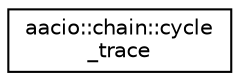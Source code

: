 digraph "Graphical Class Hierarchy"
{
  edge [fontname="Helvetica",fontsize="10",labelfontname="Helvetica",labelfontsize="10"];
  node [fontname="Helvetica",fontsize="10",shape=record];
  rankdir="LR";
  Node0 [label="aacio::chain::cycle\l_trace",height=0.2,width=0.4,color="black", fillcolor="white", style="filled",URL="$structaacio_1_1chain_1_1cycle__trace.html"];
}

